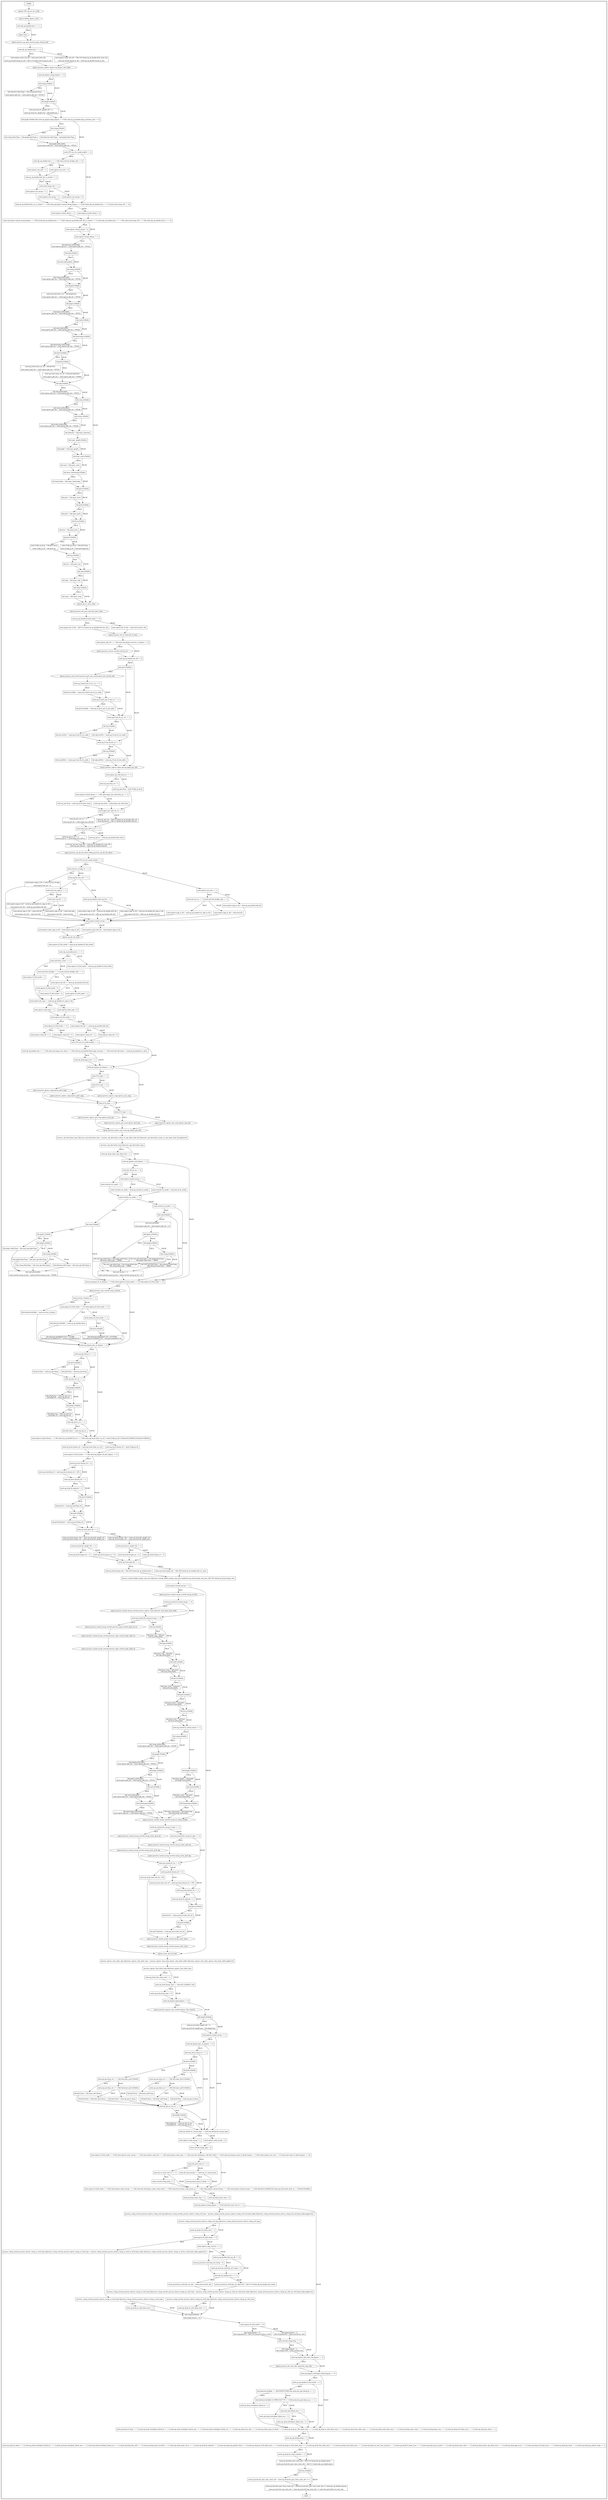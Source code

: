 digraph egress {
subgraph cluster {
graph [
label="", labeljust=r, style=bold];
0[label=__START__, margin="", shape=rectangle, style=solid];
1[label=__EXIT__, margin="", shape=rectangle, style=solid];
2[label="egress.CFG_eg_aci_tor_mode", margin="", shape=ellipse, style=solid];
3[label="egress.debug_egress_start", margin="", shape=ellipse, style=solid];
4[label="meta.dp_eg_header.met_v == 1;", margin="", shape=rectangle, style=solid];
5[label="egress.met", margin="", shape=ellipse, style=solid];
6[label="egress.process_eg_span_session.span_session_info", margin="", shape=ellipse, style=solid];
7[label="meta.dp_eg_header.met_v == 1;", margin="", shape=rectangle, style=solid];
8[label="meta.egress.outer_dst_bd = meta.met.outer_bd;
...
meta.eg_tunnel.encap_l2_idx = (bit<13>)meta.met.encap_l2_idx;", margin="", shape=rectangle, style=solid];
9[label="meta.egress.outer_dst_bd = (bit<14>)meta.ig_eg_header.ieth_outer_bd;
...
meta.eg_tunnel.encap_l2_idx = meta.ig_eg_header.encap_l2_idx;", margin="", shape=rectangle, style=solid];
10[label="egress.process_egress_bypass.eg_bypass_info_table", margin="", shape=ellipse, style=solid];
11[label="meta.eg_bypass.vntag_bypass == 0;", margin="", shape=rectangle, style=solid];
12[label="hdr.vntag.isValid();", margin="", shape=rectangle, style=solid];
13[label="hdr.ethernet.etherType = hdr.vntag.etherType;
...
meta.egress.pkt_len = meta.egress.pkt_len + 65530;", margin="", shape=rectangle, style=solid];
14[label="hdr.qtag0.isValid();", margin="", shape=rectangle, style=solid];
15[label="meta.eg_local.src_qtag0_vld = 1;
...
meta.eg_local.src_qtag0_pcp = hdr.qtag0.pcp;", margin="", shape=rectangle, style=solid];
16[label="hdr.qtag0.isValid() && meta.eg_bypass.qtag_bypass == 0 && meta.ig_eg_header.qinq_customer_port == 0;", margin="", shape=rectangle, style=solid];
17[label="hdr.vntag.isValid();", margin="", shape=rectangle, style=solid];
18[label="hdr.vntag.etherType = hdr.qtag0.etherType;", margin="", shape=rectangle, style=solid];
19[label="hdr.ethernet.etherType = hdr.qtag0.etherType;", margin="", shape=rectangle, style=solid];
20[label="hdr.qtag0.setInvalid();
meta.egress.pkt_len = meta.egress.pkt_len + 65532;", margin="", shape=rectangle, style=solid];
21[label="meta.CFG_aci_tor_mode.enable == 0;", margin="", shape=rectangle, style=solid];
22[label="meta.dp_eg_header.met_v == 1 && meta.met.fm_bridge_only == 0;", margin="", shape=rectangle, style=solid];
23[label="meta.egress.use_met = 1;", margin="", shape=rectangle, style=solid];
24[label="meta.egress.use_met = 0;", margin="", shape=rectangle, style=solid];
25[label="meta.ig_eg_header.ieth_dst_is_tunnel == 1;", margin="", shape=rectangle, style=solid];
26[label="meta.egress.use_encap = 1;", margin="", shape=rectangle, style=solid];
27[label="meta.met.encap_vld == 1;", margin="", shape=rectangle, style=solid];
28[label="meta.egress.use_encap = 1;", margin="", shape=rectangle, style=solid];
29[label="meta.egress.use_encap = 0;", margin="", shape=rectangle, style=solid];
30[label="meta.ig_eg_header.ieth_src_is_tunnel == 1 && meta.eg_bypass.tunnel_decap_bypass == 0 && (meta.dp_eg_header.met_v == 0 || meta.met.encap_vld == 0);", margin="", shape=rectangle, style=solid];
31[label="meta.egress.tunnel_decap = 1;", margin="", shape=rectangle, style=solid];
32[label="meta.egress.tunnel_decap = 0;", margin="", shape=rectangle, style=solid];
33[label="meta.eg_bypass.tunnel_encap_bypass == 0 && (meta.dp_eg_header.met_v == 0 && meta.ig_eg_header.ieth_dst_is_tunnel == 1 || meta.dp_eg_header.met_v == 1 && meta.met.encap_vld == 1 && meta.dp_eg_header.met1_v == 0);", margin="", shape=rectangle, style=solid];
34[label="meta.egress.tunnel_encap = 0;", margin="", shape=rectangle, style=solid];
35[label="meta.egress.tunnel_decap == 1;", margin="", shape=rectangle, style=solid];
36[label="hdr.ethernet.setInvalid();
meta.egress.pkt_len = meta.egress.pkt_len + 65522;", margin="", shape=rectangle, style=solid];
37[label="hdr.ieth.isValid();", margin="", shape=rectangle, style=solid];
38[label="hdr.ieth.setInvalid();", margin="", shape=rectangle, style=solid];
39[label="hdr.vntag.isValid();", margin="", shape=rectangle, style=solid];
40[label="hdr.vntag.setInvalid();
meta.egress.pkt_len = meta.egress.pkt_len + 65530;", margin="", shape=rectangle, style=solid];
41[label="hdr.qtag0.isValid();", margin="", shape=rectangle, style=solid];
42[label="meta.eg_local.outer_cos = hdr.qtag0.pcp;
...
meta.egress.pkt_len = meta.egress.pkt_len + 65532;", margin="", shape=rectangle, style=solid];
43[label="hdr.qtag1.isValid();", margin="", shape=rectangle, style=solid];
44[label="hdr.qtag1.setInvalid();
meta.egress.pkt_len = meta.egress.pkt_len + 65532;", margin="", shape=rectangle, style=solid];
45[label="hdr.cmd.isValid();", margin="", shape=rectangle, style=solid];
46[label="hdr.cmd.setInvalid();
meta.egress.pkt_len = meta.egress.pkt_len + 65528;", margin="", shape=rectangle, style=solid];
47[label="hdr.timestamp.isValid();", margin="", shape=rectangle, style=solid];
48[label="hdr.timestamp.setInvalid();
meta.egress.pkt_len = meta.egress.pkt_len + 65528;", margin="", shape=rectangle, style=solid];
49[label="hdr.ipv4.isValid();", margin="", shape=rectangle, style=solid];
50[label="meta.eg_local.outer_src_ttl = hdr.ipv4.ttl;
...
meta.egress.pkt_len = meta.egress.pkt_len + 65516;", margin="", shape=rectangle, style=solid];
51[label="hdr.ipv6.isValid();", margin="", shape=rectangle, style=solid];
52[label="meta.eg_local.outer_src_ttl = hdr.ipv6.hopLimit;
...
meta.egress.pkt_len = meta.egress.pkt_len + 65496;", margin="", shape=rectangle, style=solid];
53[label="hdr.udp.isValid();", margin="", shape=rectangle, style=solid];
54[label="hdr.udp.setInvalid();
meta.egress.pkt_len = meta.egress.pkt_len + 65532;", margin="", shape=rectangle, style=solid];
55[label="hdr.vxlan.isValid();", margin="", shape=rectangle, style=solid];
56[label="hdr.vxlan.setInvalid();
meta.egress.pkt_len = meta.egress.pkt_len + 65528;", margin="", shape=rectangle, style=solid];
57[label="hdr.ivxlan.isValid();", margin="", shape=rectangle, style=solid];
58[label="hdr.ivxlan.setInvalid();
meta.egress.pkt_len = meta.egress.pkt_len + 65528;", margin="", shape=rectangle, style=solid];
59[label="hdr.ethernet = hdr.inner_ethernet;", margin="", shape=rectangle, style=solid];
60[label="hdr.inner_qtag0.isValid();", margin="", shape=rectangle, style=solid];
61[label="hdr.qtag0 = hdr.inner_qtag0;", margin="", shape=rectangle, style=solid];
62[label="hdr.inner_cmd.isValid();", margin="", shape=rectangle, style=solid];
63[label="hdr.cmd = hdr.inner_cmd;", margin="", shape=rectangle, style=solid];
64[label="hdr.inner_timestamp.isValid();", margin="", shape=rectangle, style=solid];
65[label="hdr.timestamp = hdr.inner_timestamp;", margin="", shape=rectangle, style=solid];
66[label="hdr.ipv4.isValid();", margin="", shape=rectangle, style=solid];
67[label="hdr.ipv4 = hdr.inner_ipv4;", margin="", shape=rectangle, style=solid];
68[label="hdr.ipv6.isValid();", margin="", shape=rectangle, style=solid];
69[label="hdr.ipv6 = hdr.inner_ipv6;", margin="", shape=rectangle, style=solid];
70[label="hdr.fcoe.isValid();", margin="", shape=rectangle, style=solid];
71[label="hdr.fcoe = hdr.inner_fcoe;", margin="", shape=rectangle, style=solid];
72[label="hdr.ipv4.isValid();", margin="", shape=rectangle, style=solid];
73[label="meta.l3.lkp_ip_dscp = hdr.ipv4.dscp;
...
meta.l3.lkp_ip_ttl = hdr.ipv4.ttl;", margin="", shape=rectangle, style=solid];
74[label="meta.l3.lkp_ip_dscp = hdr.ipv6.dscp;
...
meta.l3.lkp_ip_ttl = hdr.ipv6.hopLimit;", margin="", shape=rectangle, style=solid];
75[label="hdr.tcp.isValid();", margin="", shape=rectangle, style=solid];
76[label="hdr.tcp = hdr.inner_tcp;", margin="", shape=rectangle, style=solid];
77[label="hdr.udp.isValid();", margin="", shape=rectangle, style=solid];
78[label="hdr.udp = hdr.inner_udp;", margin="", shape=rectangle, style=solid];
79[label="hdr.icmp.isValid();", margin="", shape=rectangle, style=solid];
80[label="hdr.icmp = hdr.inner_icmp;", margin="", shape=rectangle, style=solid];
81[label="egress.eg_src_port_state", margin="", shape=ellipse, style=solid];
82[label="egress.process_dst_port_state.dst_port_state", margin="", shape=ellipse, style=solid];
83[label="meta.ig_eg_header.l2_fwd_mode == 0;", margin="", shape=rectangle, style=solid];
84[label="meta.egress.dst_if_idx = (bit<13>)meta.ig_eg_header.ieth_dst_idx;", margin="", shape=rectangle, style=solid];
85[label="meta.egress.dst_if_idx = meta.met.ovector_idx;", margin="", shape=rectangle, style=solid];
86[label="egress.process_dst_if_state.dst_if_state", margin="", shape=ellipse, style=solid];
87[label="meta.egress.adj_vld == 1 && meta.eg_bypass.service_rw_bypass == 0;", margin="", shape=rectangle, style=solid];
88[label="egress.process_service_rewrite.service_rw", margin="", shape=ellipse, style=solid];
89[label="meta.ig_eg_header.nat_idx != 0;", margin="", shape=rectangle, style=solid];
90[label="hdr.ipv4.isValid();", margin="", shape=rectangle, style=solid];
91[label="egress.process_nat_rewrite.process_ipv4_nat_rewrite.ipv4_nat_rewrite_info", margin="", shape=ellipse, style=solid];
92[label="meta.eg_l3.ipv4_nat_l3_src_rw == 1;", margin="", shape=rectangle, style=solid];
93[label="hdr.ipv4.srcAddr = meta.eg_l3.ipv4_nat_l3_src_addr;", margin="", shape=rectangle, style=solid];
94[label="meta.eg_l3.ipv4_nat_l3_dst_rw == 1;", margin="", shape=rectangle, style=solid];
95[label="hdr.ipv4.dstAddr = meta.eg_l3.ipv4_nat_l3_dst_addr;", margin="", shape=rectangle, style=solid];
96[label="meta.eg_l3.nat_l4_src_rw == 1;", margin="", shape=rectangle, style=solid];
97[label="hdr.tcp.isValid();", margin="", shape=rectangle, style=solid];
98[label="hdr.tcp.srcPort = meta.eg_l3.nat_l4_src_addr;", margin="", shape=rectangle, style=solid];
99[label="hdr.udp.srcPort = meta.eg_l3.nat_l4_src_addr;", margin="", shape=rectangle, style=solid];
100[label="meta.eg_l3.nat_l4_dst_rw == 1;", margin="", shape=rectangle, style=solid];
101[label="hdr.tcp.isValid();", margin="", shape=rectangle, style=solid];
102[label="hdr.tcp.dstPort = meta.eg_l3.nat_l4_dst_addr;", margin="", shape=rectangle, style=solid];
103[label="hdr.udp.dstPort = meta.eg_l3.nat_l4_dst_addr;", margin="", shape=rectangle, style=solid];
104[label="egress.process_egress_input_qos.eg_input_qos_info", margin="", shape=ellipse, style=solid];
105[label="meta.input_qos_info.dscp_rw == 1;", margin="", shape=rectangle, style=solid];
106[label="meta.eg_qos.dscp_rw = 1;", margin="", shape=rectangle, style=solid];
107[label="meta.egress.tunnel_decap == 1 && meta.input_qos_info.dscp_coi == 1;", margin="", shape=rectangle, style=solid];
108[label="meta.eg_qos.dscp = meta.eg_local.outer_dscp;", margin="", shape=rectangle, style=solid];
109[label="meta.eg_qos.dscp = meta.input_qos_info.dscp;", margin="", shape=rectangle, style=solid];
110[label="meta.eg_qos.dscp = meta.l3.lkp_ip_dscp;", margin="", shape=rectangle, style=solid];
111[label="meta.input_qos_info.cos_rw == 1;", margin="", shape=rectangle, style=solid];
112[label="meta.eg_qos.cos_rw = 1;
...
meta.eg_qos.de = meta.input_qos_info.de;", margin="", shape=rectangle, style=solid];
113[label="meta.eg_qos.cos = (bit<3>)meta.ig_eg_header.ieth_cos;
meta.eg_qos.de = (bit<1>)meta.ig_eg_header.ieth_de;", margin="", shape=rectangle, style=solid];
114[label="meta.input_qos_info.tc_rw == 1;", margin="", shape=rectangle, style=solid];
115[label="meta.eg_qos.tc_rw = 1;
meta.eg_qos.tc = meta.input_qos_info.tc;", margin="", shape=rectangle, style=solid];
116[label="meta.eg_qos.tc = meta.ig_eg_header.ieth_tclass;", margin="", shape=rectangle, style=solid];
117[label="meta.eg_qos.qos_map_idx = meta.ig_eg_header.qos_map_idx;
meta.eg_qos.oqueue = meta.dp_eg_header.oqueue;", margin="", shape=rectangle, style=solid];
118[label="egress.process_eg_dst_bd_select.debug_process_eg_dst_bd_select", margin="", shape=ellipse, style=solid];
119[label="meta.CFG_aci_tor_mode.enable == 1;", margin="", shape=rectangle, style=solid];
120[label="meta.service_rw.epg_rw == 1;", margin="", shape=rectangle, style=solid];
121[label="meta.egress.epg_or_bd = meta.service_rw.epg;
...
meta.egress.dst_bd = 0;", margin="", shape=rectangle, style=solid];
122[label="meta.egress.use_met == 1;", margin="", shape=rectangle, style=solid];
123[label="meta.met.use_epg_in == 1;", margin="", shape=rectangle, style=solid];
124[label="meta.egress.epg_or_bd = meta.ig_eg_header.src_epg_or_bd;
...
meta.egress.dst_bd = meta.ig_eg_header.ieth_bd;", margin="", shape=rectangle, style=solid];
125[label="meta.met.use_bd == 1;", margin="", shape=rectangle, style=solid];
126[label="meta.egress.epg_or_bd = meta.met.bd;
...
meta.egress.dst_bd = meta.met.bd;", margin="", shape=rectangle, style=solid];
127[label="meta.egress.epg_or_bd = meta.met.epg;
...
meta.egress.dst_bd = meta.met.bd;", margin="", shape=rectangle, style=solid];
128[label="meta.ig_eg_header.vnid_use_bd == 1;", margin="", shape=rectangle, style=solid];
129[label="meta.egress.epg_or_bd = meta.ig_eg_header.ieth_bd;
...
meta.egress.dst_bd = meta.ig_eg_header.ieth_bd;", margin="", shape=rectangle, style=solid];
130[label="meta.egress.epg_or_bd = meta.ig_eg_header.dst_epg_or_bd;
...
meta.egress.dst_bd = meta.ig_eg_header.ieth_bd;", margin="", shape=rectangle, style=solid];
131[label="meta.egress.use_met == 1;", margin="", shape=rectangle, style=solid];
132[label="meta.met.use_in == 1 || meta.met.fm_bridge_only == 1;", margin="", shape=rectangle, style=solid];
133[label="meta.egress.epg_or_bd = meta.ig_eg_header.src_epg_or_bd;", margin="", shape=rectangle, style=solid];
134[label="meta.egress.epg_or_bd = meta.met.bd;", margin="", shape=rectangle, style=solid];
135[label="meta.egress.epg_or_bd = meta.ig_eg_header.ieth_bd;", margin="", shape=rectangle, style=solid];
136[label="meta.egress.tunnel_encap == 1;", margin="", shape=rectangle, style=solid];
137[label="meta.egress.inner_epg_or_bd = meta.egress.epg_or_bd;", margin="", shape=rectangle, style=solid];
138[label="meta.egress.outer_dst_bd = meta.egress.epg_or_bd;", margin="", shape=rectangle, style=solid];
139[label="egress.eg_dst_bd_state", margin="", shape=ellipse, style=solid];
140[label="meta.egress.l2_fwd_mode = meta.ig_eg_header.l2_fwd_mode;", margin="", shape=rectangle, style=solid];
141[label="meta.dp_eg_header.met_v == 1;", margin="", shape=rectangle, style=solid];
142[label="meta.met.force_route == 1;", margin="", shape=rectangle, style=solid];
143[label="meta.egress.l3_fwd_mode = 1;", margin="", shape=rectangle, style=solid];
144[label="meta.met.force_bridge == 1 || meta.met.fm_bridge_only == 1;", margin="", shape=rectangle, style=solid];
145[label="meta.egress.l3_fwd_mode = 0;", margin="", shape=rectangle, style=solid];
146[label="meta.egress.dst_bd == meta.ig_eg_header.ieth_bd;", margin="", shape=rectangle, style=solid];
147[label="meta.egress.l3_fwd_mode = 0;", margin="", shape=rectangle, style=solid];
148[label="meta.egress.l3_fwd_mode = 1;", margin="", shape=rectangle, style=solid];
149[label="meta.egress.l3_fwd_mode = meta.ig_eg_header.l3_fwd_mode;", margin="", shape=rectangle, style=solid];
150[label="meta.egress.dst_epg == meta.ig_eg_header.src_epg_or_bd;", margin="", shape=rectangle, style=solid];
151[label="meta.egress.same_epg = 1;", margin="", shape=rectangle, style=solid];
152[label="meta.egress.same_epg = 0;", margin="", shape=rectangle, style=solid];
153[label="meta.egress.l2_fwd_mode == 0;", margin="", shape=rectangle, style=solid];
154[label="meta.egress.l3_fwd_mode == 0;", margin="", shape=rectangle, style=solid];
155[label="meta.egress.same_bd = 1;", margin="", shape=rectangle, style=solid];
156[label="meta.egress.same_bd = 0;", margin="", shape=rectangle, style=solid];
157[label="meta.egress.dst_bd == meta.ig_eg_header.ieth_bd;", margin="", shape=rectangle, style=solid];
158[label="meta.egress.same_bd = 1;", margin="", shape=rectangle, style=solid];
159[label="meta.egress.same_bd = 0;", margin="", shape=rectangle, style=solid];
160[label="meta.CFG_aci_tor_mode.enable == 1;", margin="", shape=rectangle, style=solid];
161[label="meta.dp_eg_header.met_v == 1 && meta.met.epg_cross_drop == 1 && meta.ig_eg_header.block_epg_crossing == 1 && meta.dst_bd.sclass != meta.ig_eg_header.src_class;", margin="", shape=rectangle, style=solid];
162[label="meta.eg_drop.epg_cross = 1;", margin="", shape=rectangle, style=solid];
163[label="meta.eg_bypass.acl_bypass == 0;", margin="", shape=rectangle, style=solid];
164[label="meta.l3.l3_type == 1;", margin="", shape=rectangle, style=solid];
165[label="egress.process_egress_copp.egress_ipv4_copp", margin="", shape=ellipse, style=solid];
166[label="meta.l3.l3_type == 2;", margin="", shape=rectangle, style=solid];
167[label="egress.process_egress_copp.egress_ipv6_copp", margin="", shape=ellipse, style=solid];
168[label="egress.process_egress_copp.egress_mac_copp", margin="", shape=ellipse, style=solid];
169[label="meta.l3.l3_type == 1;", margin="", shape=rectangle, style=solid];
170[label="egress.process_egress_qos_tcam.egress_ipv4_qos", margin="", shape=ellipse, style=solid];
171[label="meta.l3.l3_type == 2;", margin="", shape=rectangle, style=solid];
172[label="egress.process_egress_qos_tcam.egress_ipv6_qos", margin="", shape=ellipse, style=solid];
173[label="egress.process_egress_qos_tcam.egress_mac_qos", margin="", shape=ellipse, style=solid];
174[label="egress.process_egress_qos_tcam.eg_output_qos_info", margin="", shape=ellipse, style=solid];
175[label="process_sgt_derivation_tmp_0/process_sgt_derivation_tmp = process_sgt_derivation_sclass_to_sgt_xlate_hash_tbl_0/process_sgt_derivation_sclass_to_sgt_xlate_hash_tbl.apply().hit;", margin="", shape=rectangle, style=solid];
176[label="!process_sgt_derivation_tmp_0/process_sgt_derivation_tmp;", margin="", shape=rectangle, style=solid];
177[label="meta.eg_drop.sclass_sgt_xlate_miss = 1;", margin="", shape=rectangle, style=solid];
178[label="meta.eg_bypass.cmd_bypass == 0;", margin="", shape=rectangle, style=solid];
179[label="meta.dst_bd.cts_en == 0;", margin="", shape=rectangle, style=solid];
180[label="meta.rewrite.cts_mode = 1;", margin="", shape=rectangle, style=solid];
181[label="meta.egress.tunnel_encap == 1;", margin="", shape=rectangle, style=solid];
182[label="meta.rewrite.cts_mode = meta.eg_tunnel.cts_mode;", margin="", shape=rectangle, style=solid];
183[label="meta.rewrite.cts_mode = meta.dst_if.cts_mode;", margin="", shape=rectangle, style=solid];
184[label="meta.rewrite.cts_mode == 1;", margin="", shape=rectangle, style=solid];
185[label="hdr.cmd.isValid();", margin="", shape=rectangle, style=solid];
186[label="hdr.qtag1.isValid();", margin="", shape=rectangle, style=solid];
187[label="hdr.qtag1.etherType = hdr.cmd_sgt.etherType;", margin="", shape=rectangle, style=solid];
188[label="hdr.qtag0.isValid();", margin="", shape=rectangle, style=solid];
189[label="hdr.qtag0.etherType = hdr.cmd_sgt.etherType;", margin="", shape=rectangle, style=solid];
190[label="hdr.vntag.isValid();", margin="", shape=rectangle, style=solid];
191[label="hdr.vntag.etherType = hdr.cmd_sgt.etherType;", margin="", shape=rectangle, style=solid];
192[label="hdr.ethernet.etherType = hdr.cmd_sgt.etherType;", margin="", shape=rectangle, style=solid];
193[label="hdr.cmd.setInvalid();
...
meta.rewrite.encap_ip_len = meta.rewrite.encap_ip_len + 65528;", margin="", shape=rectangle, style=solid];
194[label="meta.rewrite.cts_mode == 2;", margin="", shape=rectangle, style=solid];
195[label="hdr.cmd.isValid();", margin="", shape=rectangle, style=solid];
196[label="hdr.cmd.setValid();
...
meta.egress.pkt_len = meta.egress.pkt_len + 8;", margin="", shape=rectangle, style=solid];
197[label="hdr.qtag1.isValid();", margin="", shape=rectangle, style=solid];
198[label="hdr.cmd_sgt.etherType = hdr.qtag1.etherType;
hdr.qtag1.etherType = 34896;", margin="", shape=rectangle, style=solid];
199[label="hdr.qtag0.isValid();", margin="", shape=rectangle, style=solid];
200[label="hdr.cmd_sgt.etherType = hdr.qtag0.etherType;
hdr.qtag0.etherType = 34896;", margin="", shape=rectangle, style=solid];
201[label="hdr.vntag.isValid();", margin="", shape=rectangle, style=solid];
202[label="hdr.cmd_sgt.etherType = hdr.vntag.etherType;
hdr.vntag.etherType = 34896;", margin="", shape=rectangle, style=solid];
203[label="hdr.cmd_sgt.etherType = hdr.ethernet.etherType;
hdr.ethernet.etherType = 34896;", margin="", shape=rectangle, style=solid];
204[label="hdr.cmd.version = 1;
...
meta.rewrite.encap_ip_len = meta.rewrite.encap_ip_len + 8;", margin="", shape=rectangle, style=solid];
205[label="meta.eg_bypass.l2_rw_bypass == 0 && (meta.egress.l3_fwd_mode == 2 || meta.egress.l3_fwd_mode == 1);", margin="", shape=rectangle, style=solid];
206[label="egress.process_mac_rewrite.smac_rewrite", margin="", shape=ellipse, style=solid];
207[label="meta.service_rw.dmac_rw == 1;", margin="", shape=rectangle, style=solid];
208[label="hdr.ethernet.dstAddr = meta.service_rw.dmac;", margin="", shape=rectangle, style=solid];
209[label="meta.egress.l2_fwd_mode == 0 || meta.egress.l2_fwd_mode == 3;", margin="", shape=rectangle, style=solid];
210[label="hdr.ethernet.dstAddr = meta.ig_eg_header.dmac;", margin="", shape=rectangle, style=solid];
211[label="meta.egress.l2_fwd_mode == 1;", margin="", shape=rectangle, style=solid];
212[label="hdr.ipv4.isValid();", margin="", shape=rectangle, style=solid];
213[label="hdr.ethernet.dstAddr[47:23] = 131260;
hdr.ethernet.dstAddr[22:0] = hdr.ipv4.dstAddr[22:0];", margin="", shape=rectangle, style=solid];
214[label="hdr.ethernet.dstAddr[47:23] = 6710784;
hdr.ethernet.dstAddr[31:0] = hdr.ipv6.dstAddr[31:0];", margin="", shape=rectangle, style=solid];
215[label="meta.eg_bypass.qos_rw_bypass == 0;", margin="", shape=rectangle, style=solid];
216[label="meta.eg_qos.dscp_rw == 1;", margin="", shape=rectangle, style=solid];
217[label="hdr.ipv4.isValid();", margin="", shape=rectangle, style=solid];
218[label="hdr.ipv4.dscp = meta.eg_qos.dscp;", margin="", shape=rectangle, style=solid];
219[label="hdr.ipv6.dscp = meta.eg_qos.dscp;", margin="", shape=rectangle, style=solid];
220[label="meta.eg_qos.cos_rw == 1;", margin="", shape=rectangle, style=solid];
221[label="hdr.qtag0.isValid();", margin="", shape=rectangle, style=solid];
222[label="hdr.qtag0.pcp = meta.eg_qos.cos;
hdr.qtag0.cfi = meta.eg_qos.de;", margin="", shape=rectangle, style=solid];
223[label="hdr.qtag1.isValid();", margin="", shape=rectangle, style=solid];
224[label="hdr.qtag1.pcp = meta.eg_qos.cos;
hdr.qtag1.cfi = meta.eg_qos.de;", margin="", shape=rectangle, style=solid];
225[label="meta.eg_qos.tc_rw == 1;", margin="", shape=rectangle, style=solid];
226[label="hdr.ieth.tclass = meta.eg_qos.tc;", margin="", shape=rectangle, style=solid];
227[label="meta.egress.tunnel_decap == 1 && (meta.ig_eg_header.ttl_coi == 1 && meta.eg_local.outer_src_ttl < meta.l3.lkp_ip_ttl || !(hdr.ipv4.isValid() || hdr.ipv6.isValid()));", margin="", shape=rectangle, style=solid];
228[label="meta.eg_local.chosen_ttl = meta.eg_local.outer_src_ttl;", margin="", shape=rectangle, style=solid];
229[label="meta.eg_local.chosen_ttl = meta.l3.lkp_ip_ttl;", margin="", shape=rectangle, style=solid];
230[label="meta.egress.l3_fwd_mode == 1 && meta.eg_bypass.ttl_dec_bypass == 0;", margin="", shape=rectangle, style=solid];
231[label="meta.eg_local.chosen_ttl != 0;", margin="", shape=rectangle, style=solid];
232[label="meta.eg_local.final_ttl = meta.eg_local.chosen_ttl + 255;", margin="", shape=rectangle, style=solid];
233[label="meta.eg_local.chosen_ttl == 1;", margin="", shape=rectangle, style=solid];
234[label="meta.eg_drop.ttl_expired = 1;", margin="", shape=rectangle, style=solid];
235[label="hdr.ipv4.isValid();", margin="", shape=rectangle, style=solid];
236[label="hdr.ipv4.ttl = meta.eg_local.final_ttl;", margin="", shape=rectangle, style=solid];
237[label="hdr.ipv6.isValid();", margin="", shape=rectangle, style=solid];
238[label="hdr.ipv6.hopLimit = meta.eg_local.final_ttl;", margin="", shape=rectangle, style=solid];
239[label="meta.eg_local.span_dir == 1;", margin="", shape=rectangle, style=solid];
240[label="meta.eg_local.erspan_vlan = meta.eg_local.dst_qtag0_vid;
meta.eg_local.erspan_cos = meta.eg_local.dst_qtag0_pcp;", margin="", shape=rectangle, style=solid];
241[label="meta.eg_local.dst_qtag0_vld == 1;", margin="", shape=rectangle, style=solid];
242[label="meta.eg_local.erspan_en = 2;", margin="", shape=rectangle, style=solid];
243[label="meta.eg_local.erspan_en = 0;", margin="", shape=rectangle, style=solid];
244[label="meta.eg_local.erspan_vlan = meta.eg_local.dst_qtag0_vid;
meta.eg_local.erspan_cos = meta.eg_local.dst_qtag0_pcp;", margin="", shape=rectangle, style=solid];
245[label="meta.eg_local.src_qtag0_vld == 1;", margin="", shape=rectangle, style=solid];
246[label="meta.eg_local.erspan_en = 2;", margin="", shape=rectangle, style=solid];
247[label="meta.eg_local.erspan_en = 0;", margin="", shape=rectangle, style=solid];
248[label="meta.eg_local.span_dir == 1;", margin="", shape=rectangle, style=solid];
249[label="meta.eg_local.erspan_idx = (bit<20>)meta.dp_eg_header.oport;", margin="", shape=rectangle, style=solid];
250[label="meta.eg_local.erspan_idx = (bit<20>)meta.ig_eg_header.ieth_src_port;", margin="", shape=rectangle, style=solid];
251[label="process_erspan_fields_erspan_seq_num_0/process_erspan_fields_erspan_seq_num.read(meta.eg_local.erspan_seq_num, (bit<32>)meta.eg_local.erspan_ses);", margin="", shape=rectangle, style=solid];
252[label="meta.egress.tunnel_encap == 1;", margin="", shape=rectangle, style=solid];
253[label="egress.process_tunnel_encap_rewrite.encap_rewrite", margin="", shape=ellipse, style=solid];
254[label="meta.eg_tunnel.l3_tunnel_encap == 0;", margin="", shape=rectangle, style=solid];
255[label="egress.process_tunnel_encap_rewrite.process_egress_vnid_xlate.dst_vnid_xlate_hash_table", margin="", shape=ellipse, style=solid];
256[label="meta.eg_tunnel.dst_encap_l4_type == 6;", margin="", shape=rectangle, style=solid];
257[label="egress.process_tunnel_encap_rewrite.process_mpls_rewrite.mpls_ttl_rw", margin="", shape=ellipse, style=solid];
258[label="egress.process_tunnel_encap_rewrite.process_mpls_rewrite.mpls_label_rw", margin="", shape=ellipse, style=solid];
259[label="egress.process_tunnel_encap_rewrite.process_mpls_rewrite.mpls_label_op", margin="", shape=ellipse, style=solid];
260[label="hdr.tcp.isValid();", margin="", shape=rectangle, style=solid];
261[label="hdr.inner_tcp = hdr.tcp;
hdr.tcp.setInvalid();", margin="", shape=rectangle, style=solid];
262[label="hdr.udp.isValid();", margin="", shape=rectangle, style=solid];
263[label="hdr.inner_udp = hdr.udp;
hdr.udp.setInvalid();", margin="", shape=rectangle, style=solid];
264[label="hdr.icmp.isValid();", margin="", shape=rectangle, style=solid];
265[label="hdr.inner_icmp = hdr.icmp;
hdr.icmp.setInvalid();", margin="", shape=rectangle, style=solid];
266[label="hdr.ipv4.isValid();", margin="", shape=rectangle, style=solid];
267[label="hdr.inner_ipv4 = hdr.ipv4;
hdr.ipv4.setInvalid();", margin="", shape=rectangle, style=solid];
268[label="hdr.ipv6.isValid();", margin="", shape=rectangle, style=solid];
269[label="hdr.inner_ipv6 = hdr.ipv6;
hdr.ipv6.setInvalid();", margin="", shape=rectangle, style=solid];
270[label="hdr.fcoe.isValid();", margin="", shape=rectangle, style=solid];
271[label="hdr.inner_fcoe = hdr.fcoe;
hdr.fcoe.setInvalid();", margin="", shape=rectangle, style=solid];
272[label="meta.eg_tunnel.l3_tunnel_encap == 1;", margin="", shape=rectangle, style=solid];
273[label="hdr.vntag.isValid();", margin="", shape=rectangle, style=solid];
274[label="hdr.vntag.setInvalid();
meta.egress.pkt_len = meta.egress.pkt_len + 65530;", margin="", shape=rectangle, style=solid];
275[label="hdr.qtag0.isValid();", margin="", shape=rectangle, style=solid];
276[label="hdr.qtag0.setInvalid();
meta.egress.pkt_len = meta.egress.pkt_len + 65532;", margin="", shape=rectangle, style=solid];
277[label="hdr.qtag1.isValid();", margin="", shape=rectangle, style=solid];
278[label="hdr.qtag1.setInvalid();
meta.egress.pkt_len = meta.egress.pkt_len + 65532;", margin="", shape=rectangle, style=solid];
279[label="hdr.cmd.isValid();", margin="", shape=rectangle, style=solid];
280[label="hdr.cmd.setInvalid();
meta.egress.pkt_len = meta.egress.pkt_len + 65528;", margin="", shape=rectangle, style=solid];
281[label="hdr.timestamp.isValid();", margin="", shape=rectangle, style=solid];
282[label="hdr.timestamp.setInvalid();
meta.egress.pkt_len = meta.egress.pkt_len + 65528;", margin="", shape=rectangle, style=solid];
283[label="hdr.qtag0.isValid();", margin="", shape=rectangle, style=solid];
284[label="hdr.inner_qtag0 = hdr.qtag0;
hdr.qtag0.setInvalid();", margin="", shape=rectangle, style=solid];
285[label="hdr.cmd.isValid();", margin="", shape=rectangle, style=solid];
286[label="hdr.inner_cmd = hdr.cmd;
hdr.cmd.setInvalid();", margin="", shape=rectangle, style=solid];
287[label="hdr.timestamp.isValid();", margin="", shape=rectangle, style=solid];
288[label="hdr.inner_timestamp = hdr.timestamp;
hdr.timestamp.setInvalid();", margin="", shape=rectangle, style=solid];
289[label="egress.process_tunnel_encap_rewrite.encap_ip_tunnel_header", margin="", shape=ellipse, style=solid];
290[label="meta.eg_tunnel.dst_encap_l3_type == 1;", margin="", shape=rectangle, style=solid];
291[label="egress.process_tunnel_encap_rewrite.encap_outer_ipv4_sip", margin="", shape=ellipse, style=solid];
292[label="egress.process_tunnel_encap_rewrite.encap_outer_ipv4_dip", margin="", shape=ellipse, style=solid];
293[label="meta.eg_tunnel.dst_encap_l3_type == 2;", margin="", shape=rectangle, style=solid];
294[label="egress.process_tunnel_encap_rewrite.encap_outer_ipv6_sip", margin="", shape=ellipse, style=solid];
295[label="egress.process_tunnel_encap_rewrite.encap_outer_ipv6_dip", margin="", shape=ellipse, style=solid];
296[label="meta.eg_tunnel.ttl_cio == 0;", margin="", shape=rectangle, style=solid];
297[label="meta.eg_local.outer_dst_ttl = 64;", margin="", shape=rectangle, style=solid];
298[label="meta.eg_local.chosen_ttl != 0;", margin="", shape=rectangle, style=solid];
299[label="meta.eg_local.outer_dst_ttl = meta.eg_local.chosen_ttl + 255;", margin="", shape=rectangle, style=solid];
300[label="meta.eg_local.chosen_ttl == 1;", margin="", shape=rectangle, style=solid];
301[label="meta.eg_drop.ttl_expired = 1;", margin="", shape=rectangle, style=solid];
302[label="hdr.ipv4.isValid();", margin="", shape=rectangle, style=solid];
303[label="hdr.ipv4.ttl = meta.eg_local.outer_dst_ttl;", margin="", shape=rectangle, style=solid];
304[label="hdr.ipv6.isValid();", margin="", shape=rectangle, style=solid];
305[label="hdr.ipv6.hopLimit = meta.eg_local.outer_dst_ttl;", margin="", shape=rectangle, style=solid];
306[label="egress.process_tunnel_encap_rewrite.encap_outer_dmac", margin="", shape=ellipse, style=solid];
307[label="egress.process_tunnel_encap_rewrite.encap_outer_smac", margin="", shape=ellipse, style=solid];
308[label="egress.outer_dst_bd_state", margin="", shape=ellipse, style=solid];
309[label="process_egress_vlan_xlate_tmp_0/process_egress_vlan_xlate_tmp = process_egress_vlan_xlate_egress_vlan_xlate_table_0/process_egress_vlan_xlate_egress_vlan_xlate_table.apply().hit;", margin="", shape=rectangle, style=solid];
310[label="!process_egress_vlan_xlate_tmp_0/process_egress_vlan_xlate_tmp;", margin="", shape=rectangle, style=solid];
311[label="meta.eg_drop.vlan_xlate_miss = 1;", margin="", shape=rectangle, style=solid];
312[label="meta.eg_local.encap_vlan == meta.dst_if.default_vlan;", margin="", shape=rectangle, style=solid];
313[label="meta.eg_local.encap_vlan = 0;", margin="", shape=rectangle, style=solid];
314[label="meta.eg_bypass.qtag_bypass == 0;", margin="", shape=rectangle, style=solid];
315[label="egress.process_egress_vlan_rewrite.egress_vlan_rewrite", margin="", shape=ellipse, style=solid];
316[label="hdr.qtag0.isValid();", margin="", shape=rectangle, style=solid];
317[label="meta.eg_local.dst_qtag0_vld = 1;
...
meta.eg_local.dst_qtag0_pcp = hdr.qtag0.pcp;", margin="", shape=rectangle, style=solid];
318[label="meta.egress.tunnel_encap == 1;", margin="", shape=rectangle, style=solid];
319[label="meta.eg_bypass.qos_rw_bypass == 0;", margin="", shape=rectangle, style=solid];
320[label="meta.eg_qos.ol_dscp_rw == 1;", margin="", shape=rectangle, style=solid];
321[label="hdr.ipv4.isValid();", margin="", shape=rectangle, style=solid];
322[label="meta.eg_qos.dscp_cio == 1 && hdr.inner_ipv4.isValid();", margin="", shape=rectangle, style=solid];
323[label="hdr.ipv4.dscp = hdr.inner_ipv4.dscp;", margin="", shape=rectangle, style=solid];
324[label="meta.eg_qos.dscp_cio == 1 && hdr.inner_ipv4.isValid();", margin="", shape=rectangle, style=solid];
325[label="hdr.ipv4.dscp = hdr.inner_ipv4.dscp;", margin="", shape=rectangle, style=solid];
326[label="hdr.ipv4.dscp = meta.eg_qos.ol_dscp;", margin="", shape=rectangle, style=solid];
327[label="hdr.ipv6.isValid();", margin="", shape=rectangle, style=solid];
328[label="meta.eg_qos.dscp_cio == 1 && hdr.inner_ipv4.isValid();", margin="", shape=rectangle, style=solid];
329[label="hdr.ipv6.dscp = hdr.inner_ipv6.dscp;", margin="", shape=rectangle, style=solid];
330[label="meta.eg_qos.dscp_cio == 1 && hdr.inner_ipv6.isValid();", margin="", shape=rectangle, style=solid];
331[label="hdr.ipv6.dscp = hdr.inner_ipv6.dscp;", margin="", shape=rectangle, style=solid];
332[label="hdr.ipv6.dscp = meta.eg_qos.ol_dscp;", margin="", shape=rectangle, style=solid];
333[label="meta.eg_qos.ol_cos_rw == 1;", margin="", shape=rectangle, style=solid];
334[label="hdr.qtag0.isValid();", margin="", shape=rectangle, style=solid];
335[label="hdr.qtag0.pcp = meta.eg_qos.ol_cos;
hdr.qtag0.cfi = meta.eg_qos.ol_de;", margin="", shape=rectangle, style=solid];
336[label="meta.ig_tunnel.src_encap_type == meta.eg_tunnel.dst_encap_type;", margin="", shape=rectangle, style=solid];
337[label="meta.egress.same_encap = 1;", margin="", shape=rectangle, style=solid];
338[label="meta.egress.same_encap = 0;", margin="", shape=rectangle, style=solid];
339[label="meta.rewrite.vntag_loop = 0;", margin="", shape=rectangle, style=solid];
340[label="meta.egress.l3_fwd_mode == 0 && meta.egress.same_encap == 1 && meta.egress.same_bd == 1 && meta.egress.same_epg == 1 && meta.dst_bd.bypass_self_fwd_check == 0 && meta.eg_bypass.same_if_check_bypass == 0 && (meta.egress.use_met == 0 || meta.met.same_if_check_bypass == 0);", margin="", shape=rectangle, style=solid];
341[label="meta.dst_port.vnic_if == 1;", margin="", shape=rectangle, style=solid];
342[label="meta.eg_src_port.vnic_if == 1;", margin="", shape=rectangle, style=solid];
343[label="meta.rewrite.vntag_loop = 1;", margin="", shape=rectangle, style=solid];
344[label="meta.dst_port.pcnum == meta.eg_src_port.pcnum;", margin="", shape=rectangle, style=solid];
345[label="meta.eg_drop.same_if_check = 1;", margin="", shape=rectangle, style=solid];
346[label="meta.egress.l3_fwd_mode == 0 && meta.egress.same_encap == 1 && meta.dst_bd.bypass_same_vtep_check == 0 && meta.dst_if.same_vtep_prune_en == 1 && (meta.egress.tunnel_decap == 1 && meta.egress.tunnel_encap == 1) && (hdr.ipv4.isValid() && meta.eg_local.outer_ipv4_sa == hdr.ipv4.dstAddr);", margin="", shape=rectangle, style=solid];
347[label="meta.eg_drop.same_vtep = 1;", margin="", shape=rectangle, style=solid];
348[label="meta.eg_drop.same_vtep = 0;", margin="", shape=rectangle, style=solid];
349[label="meta.eg_bypass.vntag_bypass == 0 && meta.dst_port.vnic_if == 1;", margin="", shape=rectangle, style=solid];
350[label="process_vntag_rewrite_process_derive_vntag_svif_tmp_0/process_vntag_rewrite_process_derive_vntag_svif_tmp = process_vntag_rewrite_process_derive_vntag_svif_svif_hash_table_0/process_vntag_rewrite_process_derive_vntag_svif_svif_hash_table.apply().hit;", margin="", shape=rectangle, style=solid];
351[label="!process_vntag_rewrite_process_derive_vntag_svif_tmp_0/process_vntag_rewrite_process_derive_vntag_svif_tmp;", margin="", shape=rectangle, style=solid];
352[label="meta.eg_drop.svif_xlate_miss = 1;", margin="", shape=rectangle, style=solid];
353[label="meta.egress.l2_fwd_mode == 0;", margin="", shape=rectangle, style=solid];
354[label="process_vntag_rewrite_process_derive_vntag_uc_dvif_tmp_0/process_vntag_rewrite_process_derive_vntag_uc_dvif_tmp = process_vntag_rewrite_process_derive_vntag_uc_dvif_uc_dvif_hash_table_0/process_vntag_rewrite_process_derive_vntag_uc_dvif_uc_dvif_hash_table.apply().hit;", margin="", shape=rectangle, style=solid];
355[label="!process_vntag_rewrite_process_derive_vntag_uc_dvif_tmp_0/process_vntag_rewrite_process_derive_vntag_uc_dvif_tmp;", margin="", shape=rectangle, style=solid];
356[label="meta.eg_drop.uc_dvif_xlate_miss = 1;", margin="", shape=rectangle, style=solid];
357[label="meta.egress.copy_service == 1;", margin="", shape=rectangle, style=solid];
358[label="meta.eg_local.mc_dvif_key_alt_vntag = 0;", margin="", shape=rectangle, style=solid];
359[label="meta.ig_eg_header.ieth_vpc_df == 0;", margin="", shape=rectangle, style=solid];
360[label="meta.eg_local.mc_dvif_key_alt_vntag = 1;", margin="", shape=rectangle, style=solid];
361[label="meta.dp_eg_header.met_v == 1;", margin="", shape=rectangle, style=solid];
362[label="meta.eg_local.mc_dvif_key_mc_idx = meta.met.ovector_idx;", margin="", shape=rectangle, style=solid];
363[label="meta.eg_local.mc_dvif_key_mc_idx[12:0] = (bit<13>)meta.dp_eg_header.met_index;", margin="", shape=rectangle, style=solid];
364[label="process_vntag_rewrite_process_derive_vntag_mc_dvif_tmp_0/process_vntag_rewrite_process_derive_vntag_mc_dvif_tmp = process_vntag_rewrite_process_derive_vntag_mc_dvif_mc_dvif_hash_table_0/process_vntag_rewrite_process_derive_vntag_mc_dvif_mc_dvif_hash_table.apply().hit;", margin="", shape=rectangle, style=solid];
365[label="!process_vntag_rewrite_process_derive_vntag_mc_dvif_tmp_0/process_vntag_rewrite_process_derive_vntag_mc_dvif_tmp;", margin="", shape=rectangle, style=solid];
366[label="meta.eg_drop.mc_dvif_xlate_miss = 1;", margin="", shape=rectangle, style=solid];
367[label="hdr.vntag.setValid();
...
hdr.vntag.version = 0;", margin="", shape=rectangle, style=solid];
368[label="meta.egress.l2_fwd_mode == 0;", margin="", shape=rectangle, style=solid];
369[label="hdr.vntag.pointer = 0;
hdr.vntag.destVif = (bit<14>)meta.rewrite.uc_dvif;", margin="", shape=rectangle, style=solid];
370[label="hdr.vntag.pointer = 1;
hdr.vntag.destVif = meta.rewrite.mc_dvif;", margin="", shape=rectangle, style=solid];
371[label="meta.rewrite.vntag_loop == 1;", margin="", shape=rectangle, style=solid];
372[label="hdr.vntag.looped = 1;
hdr.vntag.srcVif = meta.rewrite.svif;", margin="", shape=rectangle, style=solid];
373[label="meta.eg_bypass.vlan_mbr_chk_bypass == 0;", margin="", shape=rectangle, style=solid];
374[label="egress.process_dst_vlan_mbr_check.dst_vlan_mbr", margin="", shape=ellipse, style=solid];
375[label="meta.eg_bypass.switchport_block_bypass == 0;", margin="", shape=rectangle, style=solid];
376[label="meta.ig_eg_header.l2_fwd_mode == 3;", margin="", shape=rectangle, style=solid];
377[label="hdr.ethernet.dstAddr == 281474976710655 && meta.dst_port.block_bc == 1;", margin="", shape=rectangle, style=solid];
378[label="meta.eg_drop.switchport_block_bc = 1;", margin="", shape=rectangle, style=solid];
379[label="hdr.ethernet.dstAddr & 1099511627776 == 0 && meta.dst_port.block_uuc == 1;", margin="", shape=rectangle, style=solid];
380[label="meta.eg_drop.switchport_block_uuc = 1;", margin="", shape=rectangle, style=solid];
381[label="meta.dst_port.block_umc == 1;", margin="", shape=rectangle, style=solid];
382[label="meta.eg_drop.switchport_block_umc = 1;", margin="", shape=rectangle, style=solid];
383[label="meta.eg_drop.acl_deny == 1 || meta.eg_drop.switchport_block_bc == 1 || meta.eg_drop.switchport_block_umc == 1 || meta.eg_drop.switchport_block_uuc == 1 || meta.eg_drop.vlan_mbr == 1 || meta.eg_drop.same_if_check == 1 || meta.eg_drop.mc_dvif_xlate_miss == 1 || meta.eg_drop.uc_dvif_xlate_miss == 1 || meta.eg_drop.vlan_xlate_miss == 1 || meta.eg_drop.vnid_xlate_miss == 1 || meta.eg_drop.same_vtep == 1 || meta.eg_drop.epg_cross == 1 || meta.eg_drop.svif_xlate_miss == 1 || meta.eg_drop.qos_drop == 1;", margin="", shape=rectangle, style=solid];
384[label="meta.eg_dp_header.drop = 1;", margin="", shape=rectangle, style=solid];
385[label="meta.eg_drop.acl_deny == 1 || meta.eg_drop.switchport_block_bc == 1 || meta.eg_drop.switchport_block_umc == 1 || meta.eg_drop.switchport_block_uuc == 1 || meta.eg_drop.vlan_mbr == 1 || meta.eg_drop.same_if_check == 1 || meta.eg_drop.same_vif_uc == 1 || meta.eg_drop.ttl_expired == 1 || meta.eg_drop.sup_policer_drop == 1 || meta.eg_drop.mc_dvif_xlate_miss == 1 || meta.eg_drop.uc_dvif_xlate_miss == 1 || meta.eg_drop.vlan_xlate_miss == 1 || meta.eg_drop.vnid_xlate_miss == 1 || meta.eg_drop.mc_met_core_if_prune == 1 || meta.eg_drop.l3_same_if_mc == 1 || meta.eg_drop.sup_tx_mask == 1 || meta.eg_drop.same_vtep == 1 || meta.eg_drop.sclass_sgt_xlate_miss == 1 || meta.eg_drop.epg_cross == 1 || meta.eg_drop.svif_xlate_miss == 1 || meta.eg_drop.qos_drop == 1 || meta.eg_drop.qos_policer_drop == 1;", margin="", shape=rectangle, style=solid];
386[label="meta.eg_drop.inc_drop_counters = 1;", margin="", shape=rectangle, style=solid];
387[label="meta.eg_local.dst_port_stats_idx = (bit<13>)meta.dp_eg_header.oport;
...
meta.eg_local.dst_port_class_stats_idx = (bit<11>)meta.dp_eg_header.oport;", margin="", shape=rectangle, style=solid];
388[label="hdr.fcoe.isValid();", margin="", shape=rectangle, style=solid];
389[label="meta.eg_local.dst_port_class_stats_idx = meta.eg_local.dst_port_class_stats_idx << 1;", margin="", shape=rectangle, style=solid];
390[label="meta.eg_local.dst_port_class_stats_idx = meta.eg_local.dst_port_class_stats_idx << meta.dp_eg_header.oqueue;
...
meta.eg_local.dst_tep_stats_idx = meta.eg_local.dst_tep_stats_idx << meta.dst_port.fabric_if_stats_idx;", margin="", shape=rectangle, style=solid];
0 -> 2[label=""];
2 -> 3[label=""];
3 -> 4[label=""];
4 -> 5[label=TRUE];
4 -> 6[label=FALSE];
5 -> 6[label=""];
6 -> 7[label=""];
7 -> 8[label=TRUE];
7 -> 9[label=FALSE];
8 -> 10[label=""];
9 -> 10[label=""];
10 -> 11[label=""];
11 -> 12[label=TRUE];
11 -> 14[label=FALSE];
12 -> 13[label=TRUE];
12 -> 14[label=FALSE];
13 -> 14[label=""];
14 -> 15[label=TRUE];
14 -> 16[label=FALSE];
15 -> 16[label=""];
16 -> 17[label=TRUE];
16 -> 21[label=FALSE];
17 -> 18[label=TRUE];
17 -> 19[label=FALSE];
18 -> 20[label=""];
19 -> 20[label=""];
20 -> 21[label=""];
21 -> 22[label=TRUE];
21 -> 30[label=FALSE];
22 -> 23[label=TRUE];
22 -> 24[label=FALSE];
23 -> 25[label=""];
24 -> 25[label=""];
25 -> 26[label=TRUE];
25 -> 27[label=FALSE];
26 -> 30[label=""];
27 -> 28[label=TRUE];
27 -> 29[label=FALSE];
28 -> 30[label=""];
29 -> 30[label=""];
30 -> 31[label=TRUE];
30 -> 32[label=FALSE];
31 -> 33[label=""];
32 -> 33[label=""];
33 -> 34[label=TRUE];
33 -> 35[label=FALSE];
34 -> 35[label=""];
35 -> 36[label=TRUE];
35 -> 81[label=FALSE];
36 -> 37[label=""];
37 -> 38[label=TRUE];
37 -> 39[label=FALSE];
38 -> 39[label=""];
39 -> 40[label=TRUE];
39 -> 41[label=FALSE];
40 -> 41[label=""];
41 -> 42[label=TRUE];
41 -> 43[label=FALSE];
42 -> 43[label=""];
43 -> 44[label=TRUE];
43 -> 45[label=FALSE];
44 -> 45[label=""];
45 -> 46[label=TRUE];
45 -> 47[label=FALSE];
46 -> 47[label=""];
47 -> 48[label=TRUE];
47 -> 49[label=FALSE];
48 -> 49[label=""];
49 -> 50[label=TRUE];
49 -> 51[label=FALSE];
50 -> 53[label=""];
51 -> 52[label=TRUE];
51 -> 53[label=FALSE];
52 -> 53[label=""];
53 -> 54[label=TRUE];
53 -> 55[label=FALSE];
54 -> 55[label=""];
55 -> 56[label=TRUE];
55 -> 57[label=FALSE];
56 -> 57[label=""];
57 -> 58[label=TRUE];
57 -> 59[label=FALSE];
58 -> 59[label=""];
59 -> 60[label=""];
60 -> 61[label=TRUE];
60 -> 62[label=FALSE];
61 -> 62[label=""];
62 -> 63[label=TRUE];
62 -> 64[label=FALSE];
63 -> 64[label=""];
64 -> 65[label=TRUE];
64 -> 66[label=FALSE];
65 -> 66[label=""];
66 -> 67[label=TRUE];
66 -> 68[label=FALSE];
67 -> 68[label=""];
68 -> 69[label=TRUE];
68 -> 70[label=FALSE];
69 -> 70[label=""];
70 -> 71[label=TRUE];
70 -> 72[label=FALSE];
71 -> 72[label=""];
72 -> 73[label=TRUE];
72 -> 74[label=FALSE];
73 -> 75[label=""];
74 -> 75[label=""];
75 -> 76[label=TRUE];
75 -> 77[label=FALSE];
76 -> 77[label=""];
77 -> 78[label=TRUE];
77 -> 79[label=FALSE];
78 -> 79[label=""];
79 -> 80[label=TRUE];
79 -> 81[label=FALSE];
80 -> 81[label=""];
81 -> 82[label=""];
82 -> 83[label=""];
83 -> 84[label=TRUE];
83 -> 85[label=FALSE];
84 -> 86[label=""];
85 -> 86[label=""];
86 -> 87[label=""];
87 -> 88[label=TRUE];
87 -> 89[label=FALSE];
88 -> 89[label=""];
89 -> 90[label=TRUE];
89 -> 104[label=FALSE];
90 -> 91[label=TRUE];
90 -> 96[label=FALSE];
91 -> 92[label=""];
92 -> 93[label=TRUE];
92 -> 94[label=FALSE];
93 -> 94[label=""];
94 -> 95[label=TRUE];
94 -> 96[label=FALSE];
95 -> 96[label=""];
96 -> 97[label=TRUE];
96 -> 100[label=FALSE];
97 -> 98[label=TRUE];
97 -> 99[label=FALSE];
98 -> 100[label=""];
99 -> 100[label=""];
100 -> 101[label=TRUE];
100 -> 104[label=FALSE];
101 -> 102[label=TRUE];
101 -> 103[label=FALSE];
102 -> 104[label=""];
103 -> 104[label=""];
104 -> 105[label=""];
105 -> 106[label=TRUE];
105 -> 110[label=FALSE];
106 -> 107[label=""];
107 -> 108[label=TRUE];
107 -> 109[label=FALSE];
108 -> 111[label=""];
109 -> 111[label=""];
110 -> 111[label=""];
111 -> 112[label=TRUE];
111 -> 113[label=FALSE];
112 -> 114[label=""];
113 -> 114[label=""];
114 -> 115[label=TRUE];
114 -> 116[label=FALSE];
115 -> 117[label=""];
116 -> 117[label=""];
117 -> 118[label=""];
118 -> 119[label=""];
119 -> 120[label=TRUE];
119 -> 131[label=FALSE];
120 -> 121[label=TRUE];
120 -> 122[label=FALSE];
121 -> 136[label=""];
122 -> 123[label=TRUE];
122 -> 128[label=FALSE];
123 -> 124[label=TRUE];
123 -> 125[label=FALSE];
124 -> 136[label=""];
125 -> 126[label=TRUE];
125 -> 127[label=FALSE];
126 -> 136[label=""];
127 -> 136[label=""];
128 -> 129[label=TRUE];
128 -> 130[label=FALSE];
129 -> 136[label=""];
130 -> 136[label=""];
131 -> 132[label=TRUE];
131 -> 135[label=FALSE];
132 -> 133[label=TRUE];
132 -> 134[label=FALSE];
133 -> 136[label=""];
134 -> 136[label=""];
135 -> 136[label=""];
136 -> 137[label=TRUE];
136 -> 138[label=FALSE];
137 -> 139[label=""];
138 -> 139[label=""];
139 -> 140[label=""];
140 -> 141[label=""];
141 -> 142[label=TRUE];
141 -> 149[label=FALSE];
142 -> 143[label=TRUE];
142 -> 144[label=FALSE];
143 -> 150[label=""];
144 -> 145[label=TRUE];
144 -> 146[label=FALSE];
145 -> 150[label=""];
146 -> 147[label=TRUE];
146 -> 148[label=FALSE];
147 -> 150[label=""];
148 -> 150[label=""];
149 -> 150[label=""];
150 -> 151[label=TRUE];
150 -> 152[label=FALSE];
151 -> 153[label=""];
152 -> 153[label=""];
153 -> 154[label=TRUE];
153 -> 157[label=FALSE];
154 -> 155[label=TRUE];
154 -> 156[label=FALSE];
155 -> 160[label=""];
156 -> 160[label=""];
157 -> 158[label=TRUE];
157 -> 159[label=FALSE];
158 -> 160[label=""];
159 -> 160[label=""];
160 -> 161[label=TRUE];
160 -> 163[label=FALSE];
161 -> 162[label=TRUE];
161 -> 163[label=FALSE];
162 -> 163[label=""];
163 -> 164[label=TRUE];
163 -> 169[label=FALSE];
164 -> 165[label=TRUE];
164 -> 166[label=FALSE];
165 -> 169[label=""];
166 -> 167[label=TRUE];
166 -> 168[label=FALSE];
167 -> 169[label=""];
168 -> 169[label=""];
169 -> 170[label=TRUE];
169 -> 171[label=FALSE];
170 -> 174[label=""];
171 -> 172[label=TRUE];
171 -> 173[label=FALSE];
172 -> 174[label=""];
173 -> 174[label=""];
174 -> 175[label=""];
175 -> 176[label=""];
176 -> 177[label=TRUE];
176 -> 178[label=FALSE];
177 -> 178[label=""];
178 -> 179[label=TRUE];
178 -> 205[label=FALSE];
179 -> 180[label=TRUE];
179 -> 181[label=FALSE];
180 -> 184[label=""];
181 -> 182[label=TRUE];
181 -> 183[label=FALSE];
182 -> 184[label=""];
183 -> 184[label=""];
184 -> 185[label=TRUE];
184 -> 194[label=FALSE];
185 -> 186[label=TRUE];
185 -> 205[label=FALSE];
186 -> 187[label=TRUE];
186 -> 188[label=FALSE];
187 -> 193[label=""];
188 -> 189[label=TRUE];
188 -> 190[label=FALSE];
189 -> 193[label=""];
190 -> 191[label=TRUE];
190 -> 192[label=FALSE];
191 -> 193[label=""];
192 -> 193[label=""];
193 -> 205[label=""];
194 -> 195[label=TRUE];
194 -> 205[label=FALSE];
195 -> 196[label=FALSE];
195 -> 205[label=TRUE];
196 -> 197[label=""];
197 -> 198[label=TRUE];
197 -> 199[label=FALSE];
198 -> 204[label=""];
199 -> 200[label=TRUE];
199 -> 201[label=FALSE];
200 -> 204[label=""];
201 -> 202[label=TRUE];
201 -> 203[label=FALSE];
202 -> 204[label=""];
203 -> 204[label=""];
204 -> 205[label=""];
205 -> 206[label=TRUE];
205 -> 215[label=FALSE];
206 -> 207[label=""];
207 -> 208[label=TRUE];
207 -> 209[label=FALSE];
208 -> 215[label=""];
209 -> 210[label=TRUE];
209 -> 211[label=FALSE];
210 -> 215[label=""];
211 -> 212[label=TRUE];
211 -> 215[label=FALSE];
212 -> 213[label=TRUE];
212 -> 214[label=FALSE];
213 -> 215[label=""];
214 -> 215[label=""];
215 -> 216[label=TRUE];
215 -> 227[label=FALSE];
216 -> 217[label=TRUE];
216 -> 220[label=FALSE];
217 -> 218[label=TRUE];
217 -> 219[label=FALSE];
218 -> 220[label=""];
219 -> 220[label=""];
220 -> 221[label=TRUE];
220 -> 225[label=FALSE];
221 -> 222[label=TRUE];
221 -> 223[label=FALSE];
222 -> 223[label=""];
223 -> 224[label=TRUE];
223 -> 225[label=FALSE];
224 -> 225[label=""];
225 -> 226[label=TRUE];
225 -> 227[label=FALSE];
226 -> 227[label=""];
227 -> 228[label=TRUE];
227 -> 229[label=FALSE];
228 -> 230[label=""];
229 -> 230[label=""];
230 -> 231[label=TRUE];
230 -> 239[label=FALSE];
231 -> 232[label=TRUE];
231 -> 233[label=FALSE];
232 -> 233[label=""];
233 -> 234[label=TRUE];
233 -> 235[label=FALSE];
234 -> 235[label=""];
235 -> 236[label=TRUE];
235 -> 237[label=FALSE];
236 -> 237[label=""];
237 -> 238[label=TRUE];
237 -> 239[label=FALSE];
238 -> 239[label=""];
239 -> 240[label=TRUE];
239 -> 244[label=FALSE];
240 -> 241[label=""];
241 -> 242[label=TRUE];
241 -> 243[label=FALSE];
242 -> 248[label=""];
243 -> 248[label=""];
244 -> 245[label=""];
245 -> 246[label=TRUE];
245 -> 247[label=FALSE];
246 -> 248[label=""];
247 -> 248[label=""];
248 -> 249[label=TRUE];
248 -> 250[label=FALSE];
249 -> 251[label=""];
250 -> 251[label=""];
251 -> 252[label=""];
252 -> 253[label=TRUE];
252 -> 308[label=FALSE];
253 -> 254[label=""];
254 -> 255[label=TRUE];
254 -> 256[label=FALSE];
255 -> 256[label=""];
256 -> 257[label=TRUE];
256 -> 260[label=FALSE];
257 -> 258[label=""];
258 -> 259[label=""];
259 -> 308[label=""];
260 -> 261[label=TRUE];
260 -> 262[label=FALSE];
261 -> 262[label=""];
262 -> 263[label=TRUE];
262 -> 264[label=FALSE];
263 -> 264[label=""];
264 -> 265[label=TRUE];
264 -> 266[label=FALSE];
265 -> 266[label=""];
266 -> 267[label=TRUE];
266 -> 268[label=FALSE];
267 -> 268[label=""];
268 -> 269[label=TRUE];
268 -> 270[label=FALSE];
269 -> 270[label=""];
270 -> 271[label=TRUE];
270 -> 272[label=FALSE];
271 -> 272[label=""];
272 -> 273[label=TRUE];
272 -> 283[label=FALSE];
273 -> 274[label=TRUE];
273 -> 275[label=FALSE];
274 -> 275[label=""];
275 -> 276[label=TRUE];
275 -> 277[label=FALSE];
276 -> 277[label=""];
277 -> 278[label=TRUE];
277 -> 279[label=FALSE];
278 -> 279[label=""];
279 -> 280[label=TRUE];
279 -> 281[label=FALSE];
280 -> 281[label=""];
281 -> 282[label=TRUE];
281 -> 289[label=FALSE];
282 -> 289[label=""];
283 -> 284[label=TRUE];
283 -> 285[label=FALSE];
284 -> 285[label=""];
285 -> 286[label=TRUE];
285 -> 287[label=FALSE];
286 -> 287[label=""];
287 -> 288[label=TRUE];
287 -> 289[label=FALSE];
288 -> 289[label=""];
289 -> 290[label=""];
290 -> 291[label=TRUE];
290 -> 293[label=FALSE];
291 -> 292[label=""];
292 -> 296[label=""];
293 -> 294[label=TRUE];
293 -> 296[label=FALSE];
294 -> 295[label=""];
295 -> 296[label=""];
296 -> 297[label=TRUE];
296 -> 298[label=FALSE];
297 -> 306[label=""];
298 -> 299[label=TRUE];
298 -> 300[label=FALSE];
299 -> 300[label=""];
300 -> 301[label=TRUE];
300 -> 302[label=FALSE];
301 -> 302[label=""];
302 -> 303[label=TRUE];
302 -> 304[label=FALSE];
303 -> 304[label=""];
304 -> 305[label=TRUE];
304 -> 306[label=FALSE];
305 -> 306[label=""];
306 -> 307[label=""];
307 -> 308[label=""];
308 -> 309[label=""];
309 -> 310[label=""];
310 -> 311[label=TRUE];
310 -> 312[label=FALSE];
311 -> 312[label=""];
312 -> 313[label=TRUE];
312 -> 314[label=FALSE];
313 -> 314[label=""];
314 -> 315[label=TRUE];
314 -> 316[label=FALSE];
315 -> 316[label=""];
316 -> 317[label=TRUE];
316 -> 318[label=FALSE];
317 -> 318[label=""];
318 -> 319[label=TRUE];
318 -> 336[label=FALSE];
319 -> 320[label=TRUE];
319 -> 336[label=FALSE];
320 -> 321[label=TRUE];
320 -> 333[label=FALSE];
321 -> 322[label=TRUE];
321 -> 327[label=FALSE];
322 -> 323[label=TRUE];
322 -> 324[label=FALSE];
323 -> 333[label=""];
324 -> 325[label=TRUE];
324 -> 326[label=FALSE];
325 -> 333[label=""];
326 -> 333[label=""];
327 -> 328[label=TRUE];
327 -> 333[label=FALSE];
328 -> 329[label=TRUE];
328 -> 330[label=FALSE];
329 -> 333[label=""];
330 -> 331[label=TRUE];
330 -> 332[label=FALSE];
331 -> 333[label=""];
332 -> 333[label=""];
333 -> 334[label=TRUE];
333 -> 336[label=FALSE];
334 -> 335[label=TRUE];
334 -> 336[label=FALSE];
335 -> 336[label=""];
336 -> 337[label=TRUE];
336 -> 338[label=FALSE];
337 -> 339[label=""];
338 -> 339[label=""];
339 -> 340[label=""];
340 -> 341[label=TRUE];
340 -> 346[label=FALSE];
341 -> 342[label=TRUE];
341 -> 344[label=FALSE];
342 -> 343[label=TRUE];
342 -> 346[label=FALSE];
343 -> 346[label=""];
344 -> 345[label=TRUE];
344 -> 346[label=FALSE];
345 -> 346[label=""];
346 -> 347[label=TRUE];
346 -> 348[label=FALSE];
347 -> 349[label=""];
348 -> 349[label=""];
349 -> 350[label=TRUE];
349 -> 373[label=FALSE];
350 -> 351[label=""];
351 -> 352[label=TRUE];
351 -> 353[label=FALSE];
352 -> 353[label=""];
353 -> 354[label=TRUE];
353 -> 357[label=FALSE];
354 -> 355[label=""];
355 -> 356[label=TRUE];
355 -> 367[label=FALSE];
356 -> 367[label=""];
357 -> 358[label=TRUE];
357 -> 359[label=FALSE];
358 -> 361[label=""];
359 -> 360[label=TRUE];
359 -> 361[label=FALSE];
360 -> 361[label=""];
361 -> 362[label=TRUE];
361 -> 363[label=FALSE];
362 -> 364[label=""];
363 -> 364[label=""];
364 -> 365[label=""];
365 -> 366[label=TRUE];
365 -> 367[label=FALSE];
366 -> 367[label=""];
367 -> 368[label=""];
368 -> 369[label=TRUE];
368 -> 370[label=FALSE];
369 -> 371[label=""];
370 -> 371[label=""];
371 -> 372[label=TRUE];
371 -> 373[label=FALSE];
372 -> 373[label=""];
373 -> 374[label=TRUE];
373 -> 375[label=FALSE];
374 -> 375[label=""];
375 -> 376[label=TRUE];
375 -> 383[label=FALSE];
376 -> 377[label=TRUE];
376 -> 383[label=FALSE];
377 -> 378[label=TRUE];
377 -> 379[label=FALSE];
378 -> 383[label=""];
379 -> 380[label=TRUE];
379 -> 381[label=FALSE];
380 -> 383[label=""];
381 -> 382[label=TRUE];
381 -> 383[label=FALSE];
382 -> 383[label=""];
383 -> 384[label=TRUE];
383 -> 385[label=FALSE];
384 -> 385[label=""];
385 -> 386[label=TRUE];
385 -> 387[label=FALSE];
386 -> 387[label=""];
387 -> 388[label=""];
388 -> 389[label=TRUE];
388 -> 390[label=FALSE];
389 -> 390[label=""];
390 -> 1[label=""];
}
}
